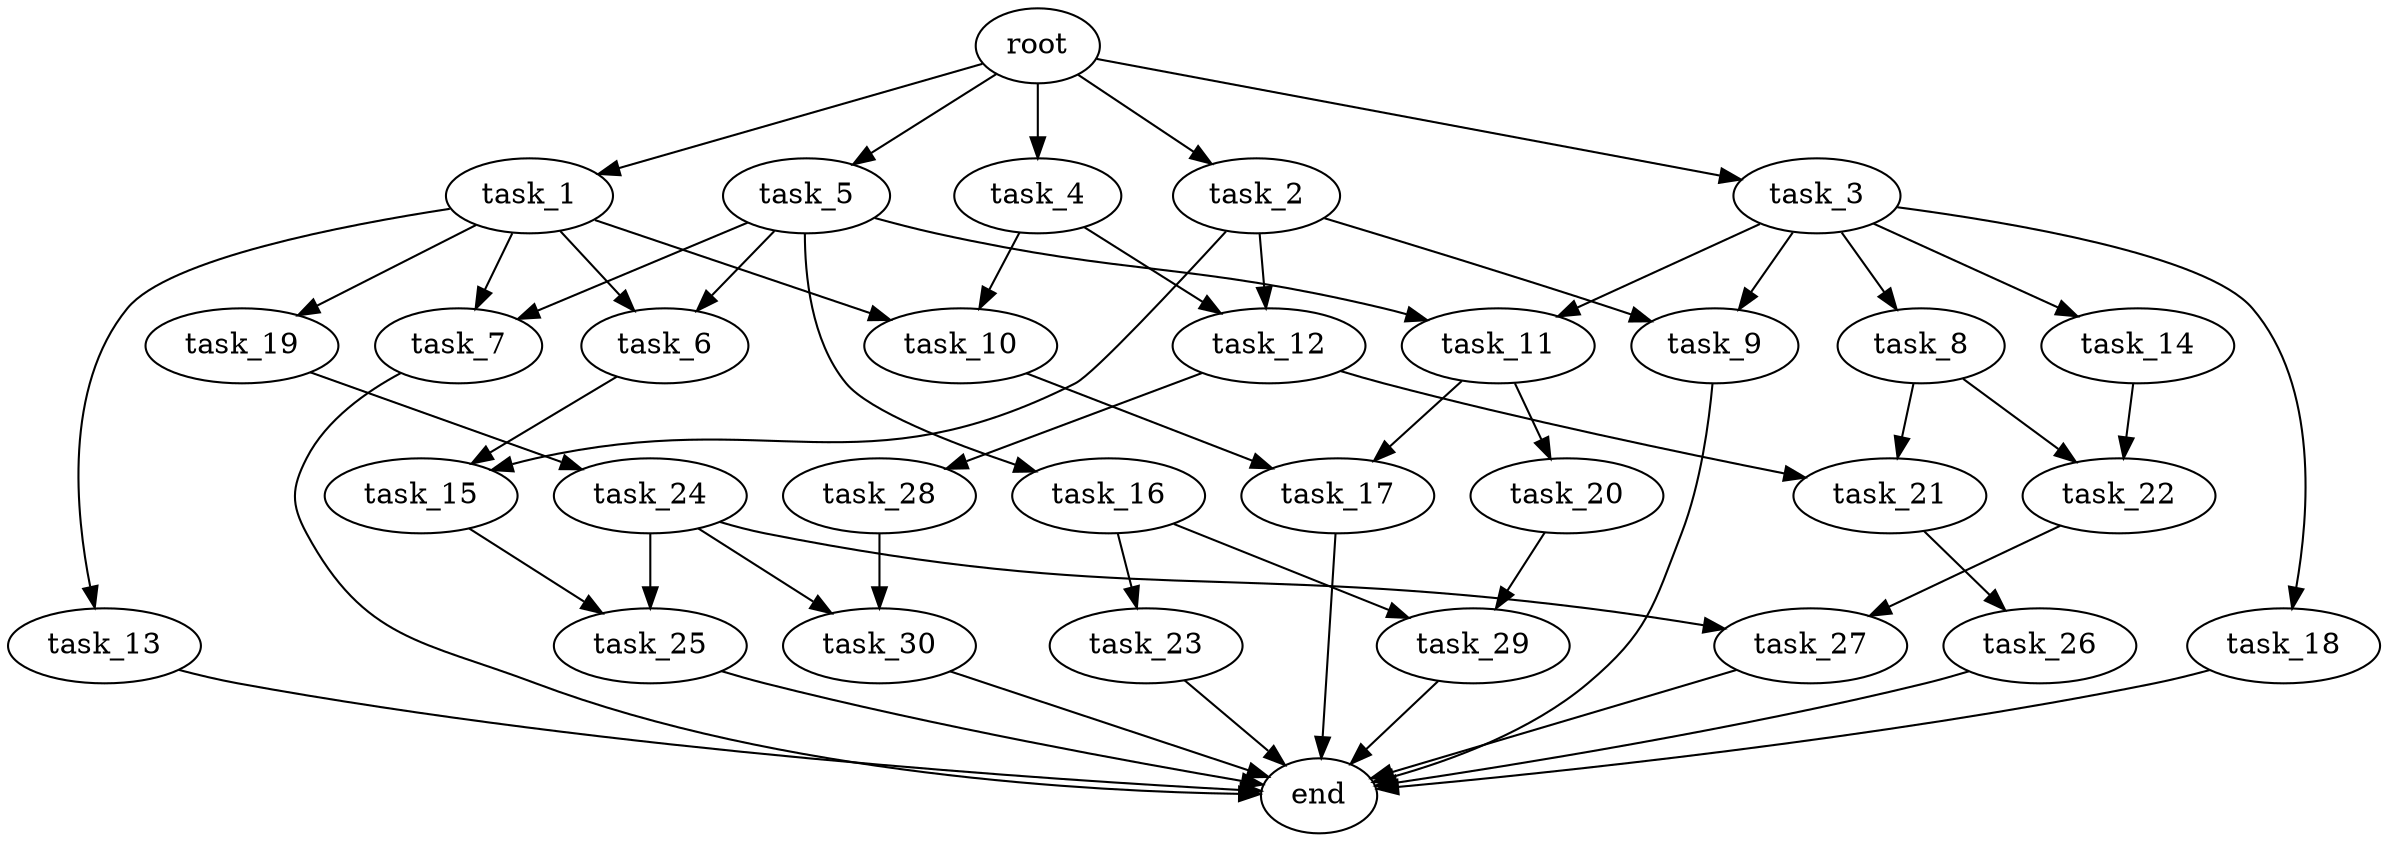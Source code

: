digraph G {
  root [size="0.000000e+00"];
  task_1 [size="7.429526e+09"];
  task_2 [size="8.088278e+09"];
  task_3 [size="4.129626e+09"];
  task_4 [size="8.534967e+09"];
  task_5 [size="1.824889e+09"];
  task_6 [size="2.896663e+09"];
  task_7 [size="6.369290e+09"];
  task_8 [size="6.177676e+09"];
  task_9 [size="2.722069e+09"];
  task_10 [size="6.227915e+09"];
  task_11 [size="1.878707e+09"];
  task_12 [size="1.949346e+08"];
  task_13 [size="4.972711e+08"];
  task_14 [size="5.350173e+09"];
  task_15 [size="1.860190e+09"];
  task_16 [size="1.023633e+09"];
  task_17 [size="2.692682e+09"];
  task_18 [size="7.152244e+09"];
  task_19 [size="7.271344e+09"];
  task_20 [size="2.328872e+09"];
  task_21 [size="1.507686e+09"];
  task_22 [size="4.936302e+09"];
  task_23 [size="3.419787e+09"];
  task_24 [size="3.116455e+09"];
  task_25 [size="7.994824e+09"];
  task_26 [size="9.979636e+09"];
  task_27 [size="4.637381e+09"];
  task_28 [size="7.914456e+09"];
  task_29 [size="3.303156e+09"];
  task_30 [size="8.435619e+09"];
  end [size="0.000000e+00"];

  root -> task_1 [size="1.000000e-12"];
  root -> task_2 [size="1.000000e-12"];
  root -> task_3 [size="1.000000e-12"];
  root -> task_4 [size="1.000000e-12"];
  root -> task_5 [size="1.000000e-12"];
  task_1 -> task_6 [size="1.448332e+08"];
  task_1 -> task_7 [size="3.184645e+08"];
  task_1 -> task_10 [size="3.113958e+08"];
  task_1 -> task_13 [size="4.972711e+07"];
  task_1 -> task_19 [size="7.271344e+08"];
  task_2 -> task_9 [size="1.361035e+08"];
  task_2 -> task_12 [size="9.746729e+06"];
  task_2 -> task_15 [size="9.300950e+07"];
  task_3 -> task_8 [size="6.177676e+08"];
  task_3 -> task_9 [size="1.361035e+08"];
  task_3 -> task_11 [size="9.393533e+07"];
  task_3 -> task_14 [size="5.350173e+08"];
  task_3 -> task_18 [size="7.152244e+08"];
  task_4 -> task_10 [size="3.113958e+08"];
  task_4 -> task_12 [size="9.746729e+06"];
  task_5 -> task_6 [size="1.448332e+08"];
  task_5 -> task_7 [size="3.184645e+08"];
  task_5 -> task_11 [size="9.393533e+07"];
  task_5 -> task_16 [size="1.023633e+08"];
  task_6 -> task_15 [size="9.300950e+07"];
  task_7 -> end [size="1.000000e-12"];
  task_8 -> task_21 [size="7.538431e+07"];
  task_8 -> task_22 [size="2.468151e+08"];
  task_9 -> end [size="1.000000e-12"];
  task_10 -> task_17 [size="1.346341e+08"];
  task_11 -> task_17 [size="1.346341e+08"];
  task_11 -> task_20 [size="2.328872e+08"];
  task_12 -> task_21 [size="7.538431e+07"];
  task_12 -> task_28 [size="7.914456e+08"];
  task_13 -> end [size="1.000000e-12"];
  task_14 -> task_22 [size="2.468151e+08"];
  task_15 -> task_25 [size="3.997412e+08"];
  task_16 -> task_23 [size="3.419787e+08"];
  task_16 -> task_29 [size="1.651578e+08"];
  task_17 -> end [size="1.000000e-12"];
  task_18 -> end [size="1.000000e-12"];
  task_19 -> task_24 [size="3.116455e+08"];
  task_20 -> task_29 [size="1.651578e+08"];
  task_21 -> task_26 [size="9.979636e+08"];
  task_22 -> task_27 [size="2.318690e+08"];
  task_23 -> end [size="1.000000e-12"];
  task_24 -> task_25 [size="3.997412e+08"];
  task_24 -> task_27 [size="2.318690e+08"];
  task_24 -> task_30 [size="4.217810e+08"];
  task_25 -> end [size="1.000000e-12"];
  task_26 -> end [size="1.000000e-12"];
  task_27 -> end [size="1.000000e-12"];
  task_28 -> task_30 [size="4.217810e+08"];
  task_29 -> end [size="1.000000e-12"];
  task_30 -> end [size="1.000000e-12"];
}

